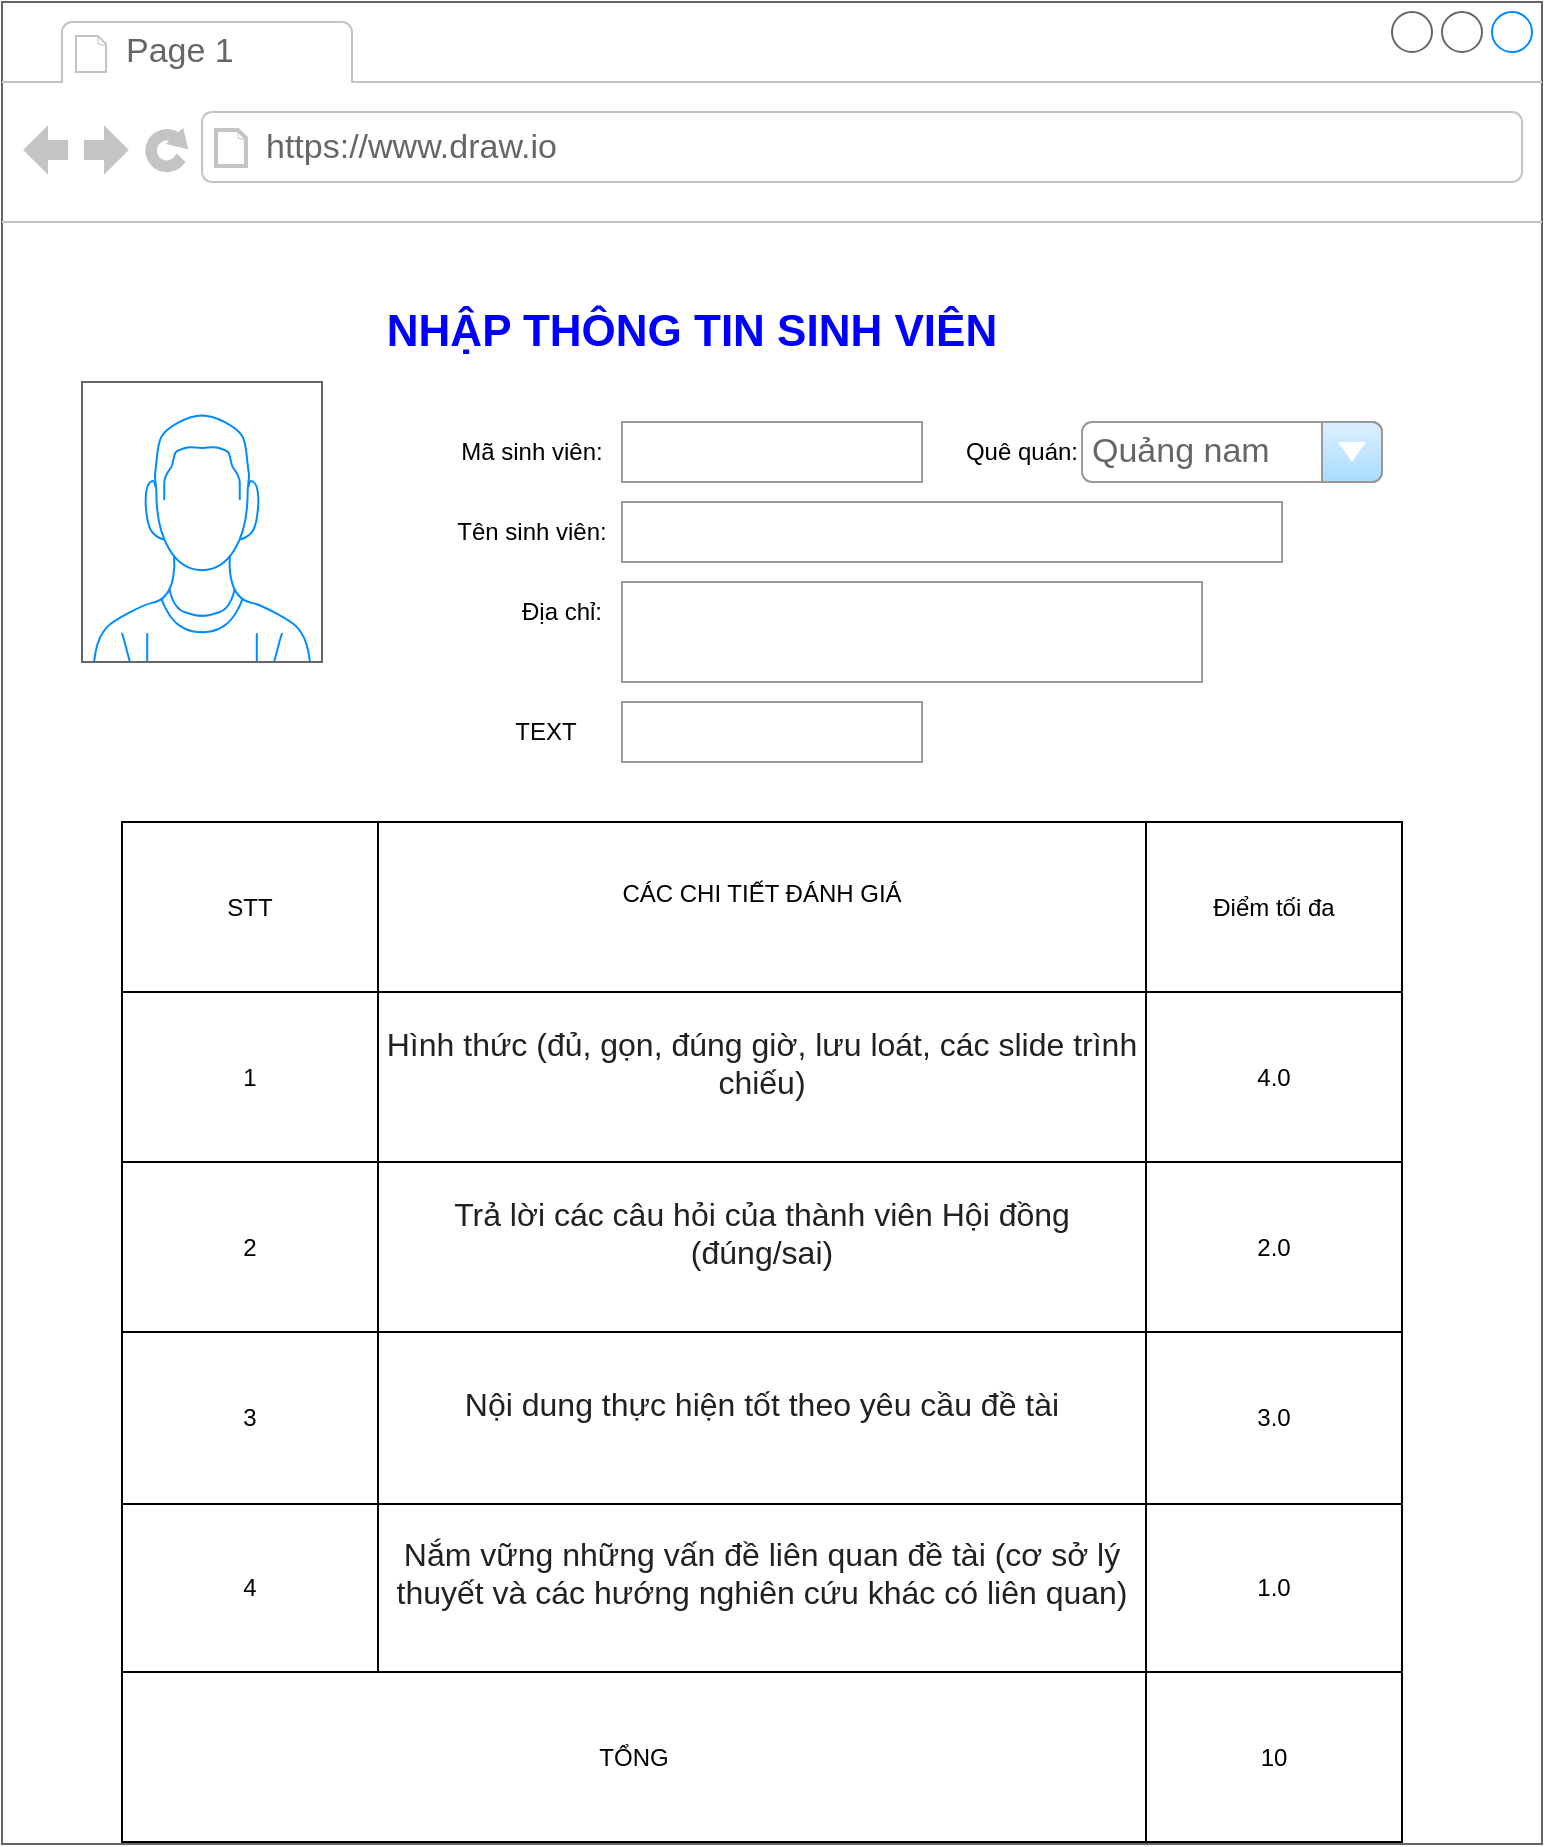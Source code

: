 <mxfile version="26.1.0">
  <diagram name="Page-1" id="43FBsc3j9wvRlxu6Qv__">
    <mxGraphModel dx="2643" dy="965" grid="1" gridSize="10" guides="1" tooltips="1" connect="1" arrows="1" fold="1" page="1" pageScale="1" pageWidth="850" pageHeight="1100" math="0" shadow="0">
      <root>
        <mxCell id="0" />
        <mxCell id="1" parent="0" />
        <mxCell id="-68_itNhfwU_7Cbzgl0P-5" value="" style="strokeWidth=1;shadow=0;dashed=0;align=left;html=1;shape=mxgraph.mockup.containers.browserWindow;rSize=0;strokeColor=#666666;strokeColor2=#008cff;strokeColor3=#c4c4c4;mainText=,;recursiveResize=0;fontColor=#33FF33;fontStyle=1" vertex="1" parent="1">
          <mxGeometry x="-130" y="520" width="770" height="921" as="geometry" />
        </mxCell>
        <mxCell id="-68_itNhfwU_7Cbzgl0P-6" value="Page 1" style="strokeWidth=1;shadow=0;dashed=0;align=center;html=1;shape=mxgraph.mockup.containers.anchor;fontSize=17;fontColor=#666666;align=left;whiteSpace=wrap;" vertex="1" parent="-68_itNhfwU_7Cbzgl0P-5">
          <mxGeometry x="60" y="12" width="110" height="26" as="geometry" />
        </mxCell>
        <mxCell id="-68_itNhfwU_7Cbzgl0P-7" value="https://www.draw.io" style="strokeWidth=1;shadow=0;dashed=0;align=center;html=1;shape=mxgraph.mockup.containers.anchor;rSize=0;fontSize=17;fontColor=#666666;align=left;" vertex="1" parent="-68_itNhfwU_7Cbzgl0P-5">
          <mxGeometry x="130" y="60" width="250" height="26" as="geometry" />
        </mxCell>
        <mxCell id="-68_itNhfwU_7Cbzgl0P-8" value="" style="verticalLabelPosition=bottom;shadow=0;dashed=0;align=center;html=1;verticalAlign=top;strokeWidth=1;shape=mxgraph.mockup.containers.userMale;strokeColor=#666666;strokeColor2=#008cff;" vertex="1" parent="-68_itNhfwU_7Cbzgl0P-5">
          <mxGeometry x="40" y="190" width="120" height="140" as="geometry" />
        </mxCell>
        <mxCell id="-68_itNhfwU_7Cbzgl0P-9" value="&lt;font style=&quot;&quot;&gt;NHẬP THÔNG TIN SINH VIÊN&lt;/font&gt;" style="text;html=1;align=center;verticalAlign=middle;whiteSpace=wrap;rounded=0;fontSize=22;fontStyle=1;fontColor=#0000FF;" vertex="1" parent="-68_itNhfwU_7Cbzgl0P-5">
          <mxGeometry x="160" y="150" width="370" height="30" as="geometry" />
        </mxCell>
        <mxCell id="-68_itNhfwU_7Cbzgl0P-10" value="Mã sinh viên:" style="text;html=1;align=center;verticalAlign=middle;whiteSpace=wrap;rounded=0;" vertex="1" parent="-68_itNhfwU_7Cbzgl0P-5">
          <mxGeometry x="200" y="210" width="130" height="30" as="geometry" />
        </mxCell>
        <mxCell id="-68_itNhfwU_7Cbzgl0P-11" value="Tên sinh viên:" style="text;html=1;align=center;verticalAlign=middle;whiteSpace=wrap;rounded=0;" vertex="1" parent="-68_itNhfwU_7Cbzgl0P-5">
          <mxGeometry x="185" y="250" width="160" height="30" as="geometry" />
        </mxCell>
        <mxCell id="-68_itNhfwU_7Cbzgl0P-12" value="Địa chỉ:" style="text;html=1;align=center;verticalAlign=middle;whiteSpace=wrap;rounded=0;" vertex="1" parent="-68_itNhfwU_7Cbzgl0P-5">
          <mxGeometry x="250" y="290" width="60" height="30" as="geometry" />
        </mxCell>
        <mxCell id="-68_itNhfwU_7Cbzgl0P-79" value="&lt;span style=&quot;color: rgba(0, 0, 0, 0); font-family: monospace; font-size: 0px;&quot;&gt;%3CmxGraphModel%3E%3Croot%3E%3CmxCell%20id%3D%220%22%2F%3E%3CmxCell%20id%3D%221%22%20parent%3D%220%22%2F%3E%3CmxCell%20id%3D%222%22%20value%3D%22Setting%201%22%20style%3D%22shape%3Dellipse%3BfillColor%3D%23eeeeee%3BstrokeColor%3D%23999999%3BgradientColor%3D%23cccccc%3Bhtml%3D1%3Balign%3Dleft%3BspacingLeft%3D4%3BfontSize%3D17%3BfontColor%3D%23666666%3BlabelPosition%3Dright%3Bshadow%3D0%3B%22%20vertex%3D%221%22%20parent%3D%221%22%3E%3CmxGeometry%20x%3D%22405%22%20y%3D%22535%22%20width%3D%2215%22%20height%3D%2215%22%20as%3D%22geometry%22%2F%3E%3C%2FmxCell%3E%3C%2Froot%3E%3C%2FmxGraphModel%3E&lt;/span&gt;" style="strokeWidth=1;shadow=0;dashed=0;align=center;html=1;shape=mxgraph.mockup.forms.pwField;strokeColor=#999999;mainText=;align=left;fontColor=#666666;fontSize=17;spacingLeft=3;" vertex="1" parent="-68_itNhfwU_7Cbzgl0P-5">
          <mxGeometry x="310" y="210" width="150" height="30" as="geometry" />
        </mxCell>
        <mxCell id="-68_itNhfwU_7Cbzgl0P-80" value="&lt;span style=&quot;color: rgba(0, 0, 0, 0); font-family: monospace; font-size: 0px;&quot;&gt;%3CmxGraphModel%3E%3Croot%3E%3CmxCell%20id%3D%220%22%2F%3E%3CmxCell%20id%3D%221%22%20parent%3D%220%22%2F%3E%3CmxCell%20id%3D%222%22%20value%3D%22Setting%201%22%20style%3D%22shape%3Dellipse%3BfillColor%3D%23eeeeee%3BstrokeColor%3D%23999999%3BgradientColor%3D%23cccccc%3Bhtml%3D1%3Balign%3Dleft%3BspacingLeft%3D4%3BfontSize%3D17%3BfontColor%3D%23666666%3BlabelPosition%3Dright%3Bshadow%3D0%3B%22%20vertex%3D%221%22%20parent%3D%221%22%3E%3CmxGeometry%20x%3D%22405%22%20y%3D%22535%22%20width%3D%2215%22%20height%3D%2215%22%20as%3D%22geometry%22%2F%3E%3C%2FmxCell%3E%3C%2Froot%3E%3C%2FmxGraphModel%3E&lt;/span&gt;" style="strokeWidth=1;shadow=0;dashed=0;align=center;html=1;shape=mxgraph.mockup.forms.pwField;strokeColor=#999999;mainText=;align=left;fontColor=#666666;fontSize=17;spacingLeft=3;" vertex="1" parent="-68_itNhfwU_7Cbzgl0P-5">
          <mxGeometry x="310" y="250" width="330" height="30" as="geometry" />
        </mxCell>
        <mxCell id="-68_itNhfwU_7Cbzgl0P-81" value="Quê quán:" style="text;html=1;align=center;verticalAlign=middle;whiteSpace=wrap;rounded=0;" vertex="1" parent="-68_itNhfwU_7Cbzgl0P-5">
          <mxGeometry x="480" y="210" width="60" height="30" as="geometry" />
        </mxCell>
        <mxCell id="-68_itNhfwU_7Cbzgl0P-82" value="Quảng nam" style="strokeWidth=1;shadow=0;dashed=0;align=center;html=1;shape=mxgraph.mockup.forms.comboBox;strokeColor=#999999;fillColor=#ddeeff;align=left;fillColor2=#aaddff;mainText=;fontColor=#666666;fontSize=17;spacingLeft=3;" vertex="1" parent="-68_itNhfwU_7Cbzgl0P-5">
          <mxGeometry x="540" y="210" width="150" height="30" as="geometry" />
        </mxCell>
        <mxCell id="-68_itNhfwU_7Cbzgl0P-83" value="" style="strokeWidth=1;shadow=0;dashed=0;align=center;html=1;shape=mxgraph.mockup.forms.pwField;strokeColor=#999999;mainText=;align=left;fontColor=#666666;fontSize=17;spacingLeft=3;" vertex="1" parent="-68_itNhfwU_7Cbzgl0P-5">
          <mxGeometry x="310" y="290" width="290" height="50" as="geometry" />
        </mxCell>
        <mxCell id="-68_itNhfwU_7Cbzgl0P-84" value="" style="strokeWidth=1;shadow=0;dashed=0;align=center;html=1;shape=mxgraph.mockup.forms.pwField;strokeColor=#999999;mainText=;align=left;fontColor=#666666;fontSize=17;spacingLeft=3;" vertex="1" parent="-68_itNhfwU_7Cbzgl0P-5">
          <mxGeometry x="310" y="350" width="150" height="30" as="geometry" />
        </mxCell>
        <mxCell id="-68_itNhfwU_7Cbzgl0P-85" value="TEXT" style="text;html=1;align=center;verticalAlign=middle;whiteSpace=wrap;rounded=0;" vertex="1" parent="-68_itNhfwU_7Cbzgl0P-5">
          <mxGeometry x="242" y="350" width="60" height="30" as="geometry" />
        </mxCell>
        <mxCell id="-68_itNhfwU_7Cbzgl0P-86" value="" style="childLayout=tableLayout;recursiveResize=0;shadow=0;fillColor=none;" vertex="1" parent="-68_itNhfwU_7Cbzgl0P-5">
          <mxGeometry x="60" y="410" width="640" height="510" as="geometry" />
        </mxCell>
        <mxCell id="-68_itNhfwU_7Cbzgl0P-87" value="" style="shape=tableRow;horizontal=0;startSize=0;swimlaneHead=0;swimlaneBody=0;top=0;left=0;bottom=0;right=0;dropTarget=0;collapsible=0;recursiveResize=0;expand=0;fontStyle=0;fillColor=none;strokeColor=inherit;" vertex="1" parent="-68_itNhfwU_7Cbzgl0P-86">
          <mxGeometry width="640" height="85" as="geometry" />
        </mxCell>
        <mxCell id="-68_itNhfwU_7Cbzgl0P-145" value="STT" style="connectable=0;recursiveResize=0;strokeColor=inherit;fillColor=none;align=center;whiteSpace=wrap;html=1;" vertex="1" parent="-68_itNhfwU_7Cbzgl0P-87">
          <mxGeometry width="128" height="85" as="geometry">
            <mxRectangle width="128" height="85" as="alternateBounds" />
          </mxGeometry>
        </mxCell>
        <mxCell id="-68_itNhfwU_7Cbzgl0P-141" value="CÁC CHI TIẾT ĐÁNH GIÁ&lt;div&gt;&lt;br&gt;&lt;/div&gt;" style="connectable=0;recursiveResize=0;strokeColor=inherit;fillColor=none;align=center;whiteSpace=wrap;html=1;rowspan=1;colspan=3;" vertex="1" parent="-68_itNhfwU_7Cbzgl0P-87">
          <mxGeometry x="128" width="384" height="85" as="geometry">
            <mxRectangle width="128" height="85" as="alternateBounds" />
          </mxGeometry>
        </mxCell>
        <mxCell id="-68_itNhfwU_7Cbzgl0P-88" value="Value 1" style="connectable=0;recursiveResize=0;strokeColor=inherit;fillColor=none;align=center;whiteSpace=wrap;html=1;" vertex="1" visible="0" parent="-68_itNhfwU_7Cbzgl0P-87">
          <mxGeometry x="256" width="128" height="85" as="geometry">
            <mxRectangle width="128" height="85" as="alternateBounds" />
          </mxGeometry>
        </mxCell>
        <mxCell id="-68_itNhfwU_7Cbzgl0P-89" value="Value 2" style="connectable=0;recursiveResize=0;strokeColor=inherit;fillColor=none;align=center;whiteSpace=wrap;html=1;" vertex="1" visible="0" parent="-68_itNhfwU_7Cbzgl0P-87">
          <mxGeometry x="384" width="128" height="85" as="geometry">
            <mxRectangle width="128" height="85" as="alternateBounds" />
          </mxGeometry>
        </mxCell>
        <mxCell id="-68_itNhfwU_7Cbzgl0P-90" value="Điểm tối đa" style="connectable=0;recursiveResize=0;strokeColor=inherit;fillColor=none;align=center;whiteSpace=wrap;html=1;" vertex="1" parent="-68_itNhfwU_7Cbzgl0P-87">
          <mxGeometry x="512" width="128" height="85" as="geometry">
            <mxRectangle width="128" height="85" as="alternateBounds" />
          </mxGeometry>
        </mxCell>
        <mxCell id="-68_itNhfwU_7Cbzgl0P-155" style="shape=tableRow;horizontal=0;startSize=0;swimlaneHead=0;swimlaneBody=0;top=0;left=0;bottom=0;right=0;dropTarget=0;collapsible=0;recursiveResize=0;expand=0;fontStyle=0;fillColor=none;strokeColor=inherit;" vertex="1" parent="-68_itNhfwU_7Cbzgl0P-86">
          <mxGeometry y="85" width="640" height="85" as="geometry" />
        </mxCell>
        <mxCell id="-68_itNhfwU_7Cbzgl0P-156" value="1" style="connectable=0;recursiveResize=0;strokeColor=inherit;fillColor=none;align=center;whiteSpace=wrap;html=1;" vertex="1" parent="-68_itNhfwU_7Cbzgl0P-155">
          <mxGeometry width="128" height="85" as="geometry">
            <mxRectangle width="128" height="85" as="alternateBounds" />
          </mxGeometry>
        </mxCell>
        <mxCell id="-68_itNhfwU_7Cbzgl0P-157" value="&#xa;&lt;span style=&quot;color: rgba(0, 0, 0, 0.87); font-family: Arial, Helvetica, sans-serif; font-size: 16px; font-style: normal; font-variant-ligatures: normal; font-variant-caps: normal; font-weight: 400; letter-spacing: normal; orphans: 2; text-align: start; text-indent: 0px; text-transform: none; widows: 2; word-spacing: 0px; -webkit-text-stroke-width: 0px; white-space: normal; background-color: rgb(255, 255, 255); text-decoration-thickness: initial; text-decoration-style: initial; text-decoration-color: initial; display: inline !important; float: none;&quot;&gt;Hình thức (đủ, gọn, đúng giờ, lưu loát, các slide trình chiếu)&lt;/span&gt;&#xa;&#xa;" style="connectable=0;recursiveResize=0;strokeColor=inherit;fillColor=none;align=center;whiteSpace=wrap;html=1;rowspan=1;colspan=3;" vertex="1" parent="-68_itNhfwU_7Cbzgl0P-155">
          <mxGeometry x="128" width="384" height="85" as="geometry">
            <mxRectangle width="128" height="85" as="alternateBounds" />
          </mxGeometry>
        </mxCell>
        <mxCell id="-68_itNhfwU_7Cbzgl0P-158" style="connectable=0;recursiveResize=0;strokeColor=inherit;fillColor=none;align=center;whiteSpace=wrap;html=1;" vertex="1" visible="0" parent="-68_itNhfwU_7Cbzgl0P-155">
          <mxGeometry x="256" width="128" height="85" as="geometry">
            <mxRectangle width="128" height="85" as="alternateBounds" />
          </mxGeometry>
        </mxCell>
        <mxCell id="-68_itNhfwU_7Cbzgl0P-159" style="connectable=0;recursiveResize=0;strokeColor=inherit;fillColor=none;align=center;whiteSpace=wrap;html=1;" vertex="1" visible="0" parent="-68_itNhfwU_7Cbzgl0P-155">
          <mxGeometry x="384" width="128" height="85" as="geometry">
            <mxRectangle width="128" height="85" as="alternateBounds" />
          </mxGeometry>
        </mxCell>
        <mxCell id="-68_itNhfwU_7Cbzgl0P-160" value="4.0" style="connectable=0;recursiveResize=0;strokeColor=inherit;fillColor=none;align=center;whiteSpace=wrap;html=1;" vertex="1" parent="-68_itNhfwU_7Cbzgl0P-155">
          <mxGeometry x="512" width="128" height="85" as="geometry">
            <mxRectangle width="128" height="85" as="alternateBounds" />
          </mxGeometry>
        </mxCell>
        <mxCell id="-68_itNhfwU_7Cbzgl0P-149" style="shape=tableRow;horizontal=0;startSize=0;swimlaneHead=0;swimlaneBody=0;top=0;left=0;bottom=0;right=0;dropTarget=0;collapsible=0;recursiveResize=0;expand=0;fontStyle=0;fillColor=none;strokeColor=inherit;" vertex="1" parent="-68_itNhfwU_7Cbzgl0P-86">
          <mxGeometry y="170" width="640" height="85" as="geometry" />
        </mxCell>
        <mxCell id="-68_itNhfwU_7Cbzgl0P-150" value="2" style="connectable=0;recursiveResize=0;strokeColor=inherit;fillColor=none;align=center;whiteSpace=wrap;html=1;" vertex="1" parent="-68_itNhfwU_7Cbzgl0P-149">
          <mxGeometry width="128" height="85" as="geometry">
            <mxRectangle width="128" height="85" as="alternateBounds" />
          </mxGeometry>
        </mxCell>
        <mxCell id="-68_itNhfwU_7Cbzgl0P-151" value="&#xa;&lt;span style=&quot;color: rgba(0, 0, 0, 0.87); font-family: Arial, Helvetica, sans-serif; font-size: 16px; font-style: normal; font-variant-ligatures: normal; font-variant-caps: normal; font-weight: 400; letter-spacing: normal; orphans: 2; text-align: start; text-indent: 0px; text-transform: none; widows: 2; word-spacing: 0px; -webkit-text-stroke-width: 0px; white-space: normal; background-color: rgb(255, 255, 255); text-decoration-thickness: initial; text-decoration-style: initial; text-decoration-color: initial; display: inline !important; float: none;&quot;&gt;Trả lời các câu hỏi của thành viên Hội đồng (đúng/sai)&lt;/span&gt;&#xa;&#xa;" style="connectable=0;recursiveResize=0;strokeColor=inherit;fillColor=none;align=center;whiteSpace=wrap;html=1;rowspan=1;colspan=3;" vertex="1" parent="-68_itNhfwU_7Cbzgl0P-149">
          <mxGeometry x="128" width="384" height="85" as="geometry">
            <mxRectangle width="128" height="85" as="alternateBounds" />
          </mxGeometry>
        </mxCell>
        <mxCell id="-68_itNhfwU_7Cbzgl0P-152" style="connectable=0;recursiveResize=0;strokeColor=inherit;fillColor=none;align=center;whiteSpace=wrap;html=1;" vertex="1" visible="0" parent="-68_itNhfwU_7Cbzgl0P-149">
          <mxGeometry x="256" width="128" height="85" as="geometry">
            <mxRectangle width="128" height="85" as="alternateBounds" />
          </mxGeometry>
        </mxCell>
        <mxCell id="-68_itNhfwU_7Cbzgl0P-153" style="connectable=0;recursiveResize=0;strokeColor=inherit;fillColor=none;align=center;whiteSpace=wrap;html=1;" vertex="1" visible="0" parent="-68_itNhfwU_7Cbzgl0P-149">
          <mxGeometry x="384" width="128" height="85" as="geometry">
            <mxRectangle width="128" height="85" as="alternateBounds" />
          </mxGeometry>
        </mxCell>
        <mxCell id="-68_itNhfwU_7Cbzgl0P-154" value="2.0" style="connectable=0;recursiveResize=0;strokeColor=inherit;fillColor=none;align=center;whiteSpace=wrap;html=1;" vertex="1" parent="-68_itNhfwU_7Cbzgl0P-149">
          <mxGeometry x="512" width="128" height="85" as="geometry">
            <mxRectangle width="128" height="85" as="alternateBounds" />
          </mxGeometry>
        </mxCell>
        <mxCell id="-68_itNhfwU_7Cbzgl0P-137" value="" style="shape=tableRow;horizontal=0;startSize=0;swimlaneHead=0;swimlaneBody=0;top=0;left=0;bottom=0;right=0;dropTarget=0;collapsible=0;recursiveResize=0;expand=0;fontStyle=0;fillColor=none;strokeColor=inherit;" vertex="1" parent="-68_itNhfwU_7Cbzgl0P-86">
          <mxGeometry y="255" width="640" height="86" as="geometry" />
        </mxCell>
        <mxCell id="-68_itNhfwU_7Cbzgl0P-146" value="3" style="connectable=0;recursiveResize=0;strokeColor=inherit;fillColor=none;align=center;whiteSpace=wrap;html=1;" vertex="1" parent="-68_itNhfwU_7Cbzgl0P-137">
          <mxGeometry width="128" height="86" as="geometry">
            <mxRectangle width="128" height="86" as="alternateBounds" />
          </mxGeometry>
        </mxCell>
        <mxCell id="-68_itNhfwU_7Cbzgl0P-142" value="&#xa;&lt;span style=&quot;color: rgba(0, 0, 0, 0.87); font-family: Arial, Helvetica, sans-serif; font-size: 16px; font-style: normal; font-variant-ligatures: normal; font-variant-caps: normal; font-weight: 400; letter-spacing: normal; orphans: 2; text-align: start; text-indent: 0px; text-transform: none; widows: 2; word-spacing: 0px; -webkit-text-stroke-width: 0px; white-space: normal; background-color: rgb(255, 255, 255); text-decoration-thickness: initial; text-decoration-style: initial; text-decoration-color: initial; display: inline !important; float: none;&quot;&gt;Nội dung thực hiện tốt theo yêu cầu đề tài&lt;/span&gt;&#xa;&#xa;" style="connectable=0;recursiveResize=0;strokeColor=inherit;fillColor=none;align=center;whiteSpace=wrap;html=1;rowspan=1;colspan=3;" vertex="1" parent="-68_itNhfwU_7Cbzgl0P-137">
          <mxGeometry x="128" width="384" height="86" as="geometry">
            <mxRectangle width="128" height="86" as="alternateBounds" />
          </mxGeometry>
        </mxCell>
        <mxCell id="-68_itNhfwU_7Cbzgl0P-138" value="Value 1" style="connectable=0;recursiveResize=0;strokeColor=inherit;fillColor=none;align=center;whiteSpace=wrap;html=1;" vertex="1" visible="0" parent="-68_itNhfwU_7Cbzgl0P-137">
          <mxGeometry x="256" width="128" height="86" as="geometry">
            <mxRectangle width="128" height="86" as="alternateBounds" />
          </mxGeometry>
        </mxCell>
        <mxCell id="-68_itNhfwU_7Cbzgl0P-139" value="Value 2" style="connectable=0;recursiveResize=0;strokeColor=inherit;fillColor=none;align=center;whiteSpace=wrap;html=1;" vertex="1" visible="0" parent="-68_itNhfwU_7Cbzgl0P-137">
          <mxGeometry x="384" width="128" height="86" as="geometry">
            <mxRectangle width="128" height="86" as="alternateBounds" />
          </mxGeometry>
        </mxCell>
        <mxCell id="-68_itNhfwU_7Cbzgl0P-140" value="3.0" style="connectable=0;recursiveResize=0;strokeColor=inherit;fillColor=none;align=center;whiteSpace=wrap;html=1;" vertex="1" parent="-68_itNhfwU_7Cbzgl0P-137">
          <mxGeometry x="512" width="128" height="86" as="geometry">
            <mxRectangle width="128" height="86" as="alternateBounds" />
          </mxGeometry>
        </mxCell>
        <mxCell id="-68_itNhfwU_7Cbzgl0P-91" style="shape=tableRow;horizontal=0;startSize=0;swimlaneHead=0;swimlaneBody=0;top=0;left=0;bottom=0;right=0;dropTarget=0;collapsible=0;recursiveResize=0;expand=0;fontStyle=0;fillColor=none;strokeColor=inherit;" vertex="1" parent="-68_itNhfwU_7Cbzgl0P-86">
          <mxGeometry y="341" width="640" height="84" as="geometry" />
        </mxCell>
        <mxCell id="-68_itNhfwU_7Cbzgl0P-147" value="4" style="connectable=0;recursiveResize=0;strokeColor=inherit;fillColor=none;align=center;whiteSpace=wrap;html=1;" vertex="1" parent="-68_itNhfwU_7Cbzgl0P-91">
          <mxGeometry width="128" height="84" as="geometry">
            <mxRectangle width="128" height="84" as="alternateBounds" />
          </mxGeometry>
        </mxCell>
        <mxCell id="-68_itNhfwU_7Cbzgl0P-143" value="&#xa;&lt;span style=&quot;color: rgba(0, 0, 0, 0.87); font-family: Arial, Helvetica, sans-serif; font-size: 16px; font-style: normal; font-variant-ligatures: normal; font-variant-caps: normal; font-weight: 400; letter-spacing: normal; orphans: 2; text-align: start; text-indent: 0px; text-transform: none; widows: 2; word-spacing: 0px; -webkit-text-stroke-width: 0px; white-space: normal; background-color: rgb(255, 255, 255); text-decoration-thickness: initial; text-decoration-style: initial; text-decoration-color: initial; display: inline !important; float: none;&quot;&gt;Nắm vững những vấn đề liên quan đề tài (cơ sở lý thuyết và các hướng nghiên cứu khác có liên quan)&lt;/span&gt;&#xa;&#xa;" style="connectable=0;recursiveResize=0;strokeColor=inherit;fillColor=none;align=center;whiteSpace=wrap;html=1;rowspan=1;colspan=3;" vertex="1" parent="-68_itNhfwU_7Cbzgl0P-91">
          <mxGeometry x="128" width="384" height="84" as="geometry">
            <mxRectangle width="128" height="84" as="alternateBounds" />
          </mxGeometry>
        </mxCell>
        <mxCell id="-68_itNhfwU_7Cbzgl0P-92" value="Value 4" style="connectable=0;recursiveResize=0;strokeColor=inherit;fillColor=none;align=center;whiteSpace=wrap;html=1;" vertex="1" visible="0" parent="-68_itNhfwU_7Cbzgl0P-91">
          <mxGeometry x="256" width="128" height="84" as="geometry">
            <mxRectangle width="128" height="84" as="alternateBounds" />
          </mxGeometry>
        </mxCell>
        <mxCell id="-68_itNhfwU_7Cbzgl0P-93" value="Value 5" style="connectable=0;recursiveResize=0;strokeColor=inherit;fillColor=none;align=center;whiteSpace=wrap;html=1;" vertex="1" visible="0" parent="-68_itNhfwU_7Cbzgl0P-91">
          <mxGeometry x="384" width="128" height="84" as="geometry">
            <mxRectangle width="128" height="84" as="alternateBounds" />
          </mxGeometry>
        </mxCell>
        <mxCell id="-68_itNhfwU_7Cbzgl0P-94" value="1.0" style="connectable=0;recursiveResize=0;strokeColor=inherit;fillColor=none;align=center;whiteSpace=wrap;html=1;" vertex="1" parent="-68_itNhfwU_7Cbzgl0P-91">
          <mxGeometry x="512" width="128" height="84" as="geometry">
            <mxRectangle width="128" height="84" as="alternateBounds" />
          </mxGeometry>
        </mxCell>
        <mxCell id="-68_itNhfwU_7Cbzgl0P-95" style="shape=tableRow;horizontal=0;startSize=0;swimlaneHead=0;swimlaneBody=0;top=0;left=0;bottom=0;right=0;dropTarget=0;collapsible=0;recursiveResize=0;expand=0;fontStyle=0;fillColor=none;strokeColor=inherit;" vertex="1" parent="-68_itNhfwU_7Cbzgl0P-86">
          <mxGeometry y="425" width="640" height="85" as="geometry" />
        </mxCell>
        <mxCell id="-68_itNhfwU_7Cbzgl0P-148" value="TỔNG" style="connectable=0;recursiveResize=0;strokeColor=inherit;fillColor=none;align=center;whiteSpace=wrap;html=1;rowspan=1;colspan=4;" vertex="1" parent="-68_itNhfwU_7Cbzgl0P-95">
          <mxGeometry width="512" height="85" as="geometry">
            <mxRectangle width="128" height="85" as="alternateBounds" />
          </mxGeometry>
        </mxCell>
        <mxCell id="-68_itNhfwU_7Cbzgl0P-144" style="connectable=0;recursiveResize=0;strokeColor=inherit;fillColor=none;align=center;whiteSpace=wrap;html=1;" vertex="1" visible="0" parent="-68_itNhfwU_7Cbzgl0P-95">
          <mxGeometry x="128" width="128" height="85" as="geometry">
            <mxRectangle width="128" height="85" as="alternateBounds" />
          </mxGeometry>
        </mxCell>
        <mxCell id="-68_itNhfwU_7Cbzgl0P-96" value="Value 7" style="connectable=0;recursiveResize=0;strokeColor=inherit;fillColor=none;align=center;whiteSpace=wrap;html=1;" vertex="1" visible="0" parent="-68_itNhfwU_7Cbzgl0P-95">
          <mxGeometry x="256" width="128" height="85" as="geometry">
            <mxRectangle width="128" height="85" as="alternateBounds" />
          </mxGeometry>
        </mxCell>
        <mxCell id="-68_itNhfwU_7Cbzgl0P-97" value="Value 8" style="connectable=0;recursiveResize=0;strokeColor=inherit;fillColor=none;align=center;whiteSpace=wrap;html=1;" vertex="1" visible="0" parent="-68_itNhfwU_7Cbzgl0P-95">
          <mxGeometry x="384" width="128" height="85" as="geometry">
            <mxRectangle width="128" height="85" as="alternateBounds" />
          </mxGeometry>
        </mxCell>
        <mxCell id="-68_itNhfwU_7Cbzgl0P-98" value="10" style="connectable=0;recursiveResize=0;strokeColor=inherit;fillColor=none;align=center;whiteSpace=wrap;html=1;" vertex="1" parent="-68_itNhfwU_7Cbzgl0P-95">
          <mxGeometry x="512" width="128" height="85" as="geometry">
            <mxRectangle width="128" height="85" as="alternateBounds" />
          </mxGeometry>
        </mxCell>
      </root>
    </mxGraphModel>
  </diagram>
</mxfile>
